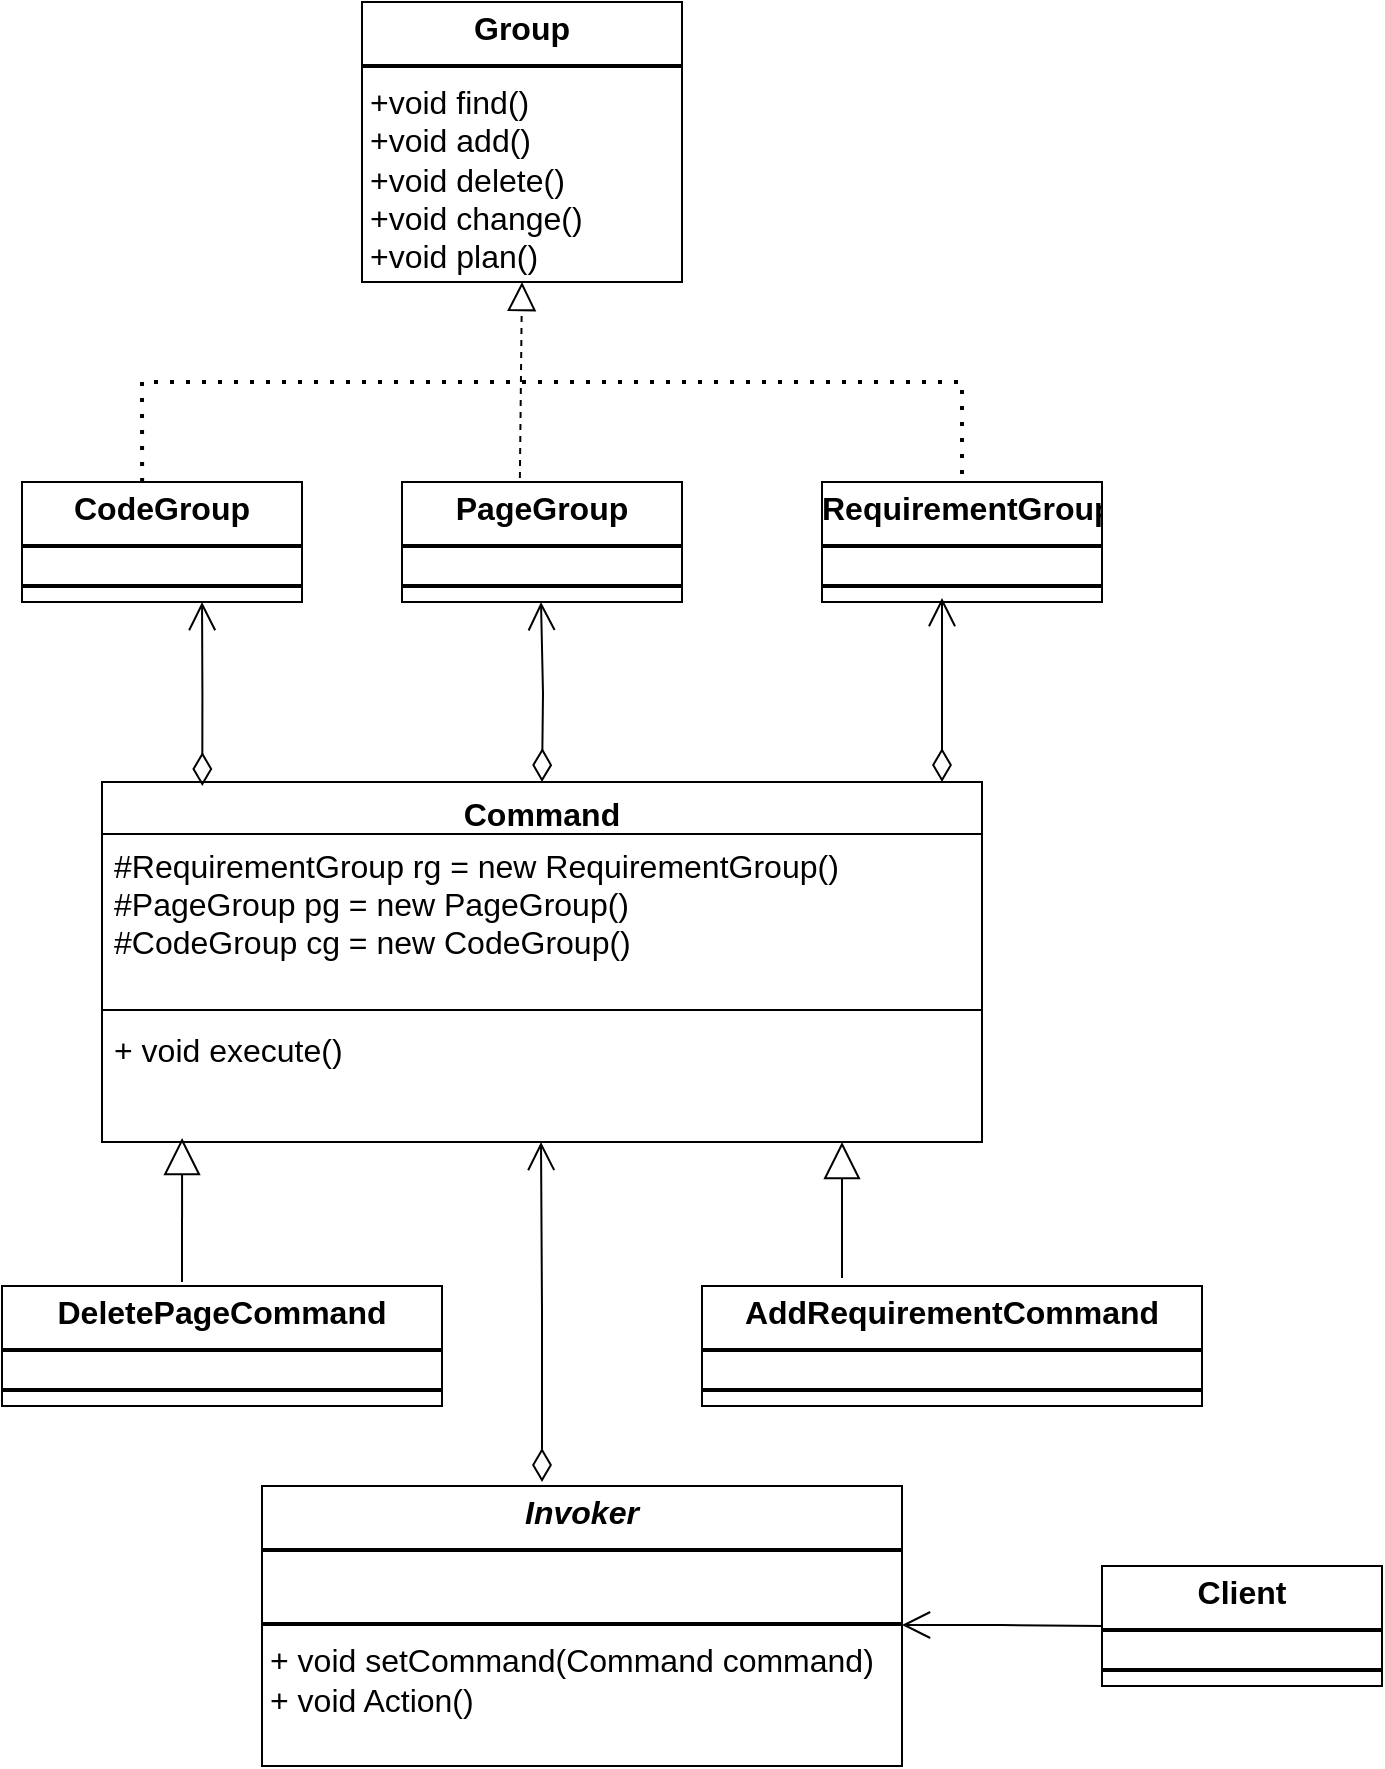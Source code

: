 <mxfile version="27.0.8">
  <diagram name="第 1 页" id="P8EEsrJK3e8hXRRDaYCc">
    <mxGraphModel dx="1426" dy="751" grid="1" gridSize="10" guides="1" tooltips="1" connect="1" arrows="1" fold="1" page="1" pageScale="1" pageWidth="827" pageHeight="1169" math="0" shadow="0">
      <root>
        <mxCell id="0" />
        <mxCell id="1" parent="0" />
        <mxCell id="PHqcP__lKWWybc7dYRD9-1" value="&lt;p style=&quot;margin:0px;margin-top:4px;text-align:center;&quot;&gt;&lt;b&gt;&lt;font style=&quot;vertical-align: inherit;&quot; class=&quot;notranslate fyzs-translate-target fyzs-translate-target-wrapper&quot;&gt;&lt;font style=&quot;vertical-align: inherit;&quot; class=&quot;notranslate fyzs-translate-target fyzs-translate-target-box&quot;&gt;&lt;font style=&quot;vertical-align: inherit;&quot; title=&quot;G&quot; class=&quot;notranslate fyzs-translate-target fyzs-translate-target-text&quot;&gt;Group&lt;/font&gt;&lt;/font&gt;&lt;/font&gt;&lt;/b&gt;&lt;/p&gt;&lt;hr style=&quot;border-style:solid;&quot;&gt;&lt;p style=&quot;margin:0px;margin-left:4px;&quot;&gt;&lt;font style=&quot;vertical-align: inherit;&quot; class=&quot;notranslate fyzs-translate-target fyzs-translate-target-wrapper&quot;&gt;&lt;font style=&quot;vertical-align: inherit;&quot; class=&quot;notranslate fyzs-translate-target fyzs-translate-target-box&quot;&gt;&lt;font style=&quot;vertical-align: inherit;&quot; title=&quot;+ field: Type&quot; class=&quot;notranslate fyzs-translate-target fyzs-translate-target-text&quot;&gt;+void find()&lt;/font&gt;&lt;/font&gt;&lt;/font&gt;&lt;/p&gt;&lt;p style=&quot;margin:0px;margin-left:4px;&quot;&gt;&lt;font style=&quot;vertical-align: inherit;&quot; class=&quot;notranslate fyzs-translate-target fyzs-translate-target-wrapper&quot;&gt;&lt;font style=&quot;vertical-align: inherit;&quot; class=&quot;notranslate fyzs-translate-target fyzs-translate-target-box&quot;&gt;&lt;font style=&quot;vertical-align: inherit;&quot; title=&quot;+ field: Type&quot; class=&quot;notranslate fyzs-translate-target fyzs-translate-target-text&quot;&gt;+void add()&lt;/font&gt;&lt;/font&gt;&lt;/font&gt;&lt;/p&gt;&lt;p style=&quot;margin:0px;margin-left:4px;&quot;&gt;&lt;font style=&quot;vertical-align: inherit;&quot; class=&quot;notranslate fyzs-translate-target fyzs-translate-target-wrapper&quot;&gt;&lt;font style=&quot;vertical-align: inherit;&quot; class=&quot;notranslate fyzs-translate-target fyzs-translate-target-box&quot;&gt;&lt;font style=&quot;vertical-align: inherit;&quot; title=&quot;+ field: Type&quot; class=&quot;notranslate fyzs-translate-target fyzs-translate-target-text&quot;&gt;+void delete()&lt;/font&gt;&lt;/font&gt;&lt;/font&gt;&lt;/p&gt;&lt;p style=&quot;margin:0px;margin-left:4px;&quot;&gt;&lt;font style=&quot;vertical-align: inherit;&quot; class=&quot;notranslate fyzs-translate-target fyzs-translate-target-wrapper&quot;&gt;&lt;font style=&quot;vertical-align: inherit;&quot; class=&quot;notranslate fyzs-translate-target fyzs-translate-target-box&quot;&gt;&lt;font style=&quot;vertical-align: inherit;&quot; title=&quot;+ field: Type&quot; class=&quot;notranslate fyzs-translate-target fyzs-translate-target-text&quot;&gt;+void change()&lt;/font&gt;&lt;/font&gt;&lt;/font&gt;&lt;/p&gt;&lt;p style=&quot;margin:0px;margin-left:4px;&quot;&gt;&lt;font style=&quot;vertical-align: inherit;&quot; class=&quot;notranslate fyzs-translate-target fyzs-translate-target-wrapper&quot;&gt;&lt;font style=&quot;vertical-align: inherit;&quot; class=&quot;notranslate fyzs-translate-target fyzs-translate-target-box&quot;&gt;&lt;font style=&quot;vertical-align: inherit;&quot; title=&quot;+ field: Type&quot; class=&quot;notranslate fyzs-translate-target fyzs-translate-target-text&quot;&gt;+void plan()&lt;/font&gt;&lt;/font&gt;&lt;/font&gt;&lt;/p&gt;&lt;p style=&quot;margin:0px;margin-left:4px;&quot;&gt;&lt;br&gt;&lt;/p&gt;" style="verticalAlign=top;align=left;overflow=fill;html=1;whiteSpace=wrap;fontSize=16;" vertex="1" parent="1">
          <mxGeometry x="270" y="30" width="160" height="140" as="geometry" />
        </mxCell>
        <mxCell id="PHqcP__lKWWybc7dYRD9-3" value="&lt;p style=&quot;margin:0px;margin-top:4px;text-align:center;&quot;&gt;&lt;b&gt;&lt;font style=&quot;vertical-align: inherit;&quot; class=&quot;notranslate fyzs-translate-target fyzs-translate-target-wrapper&quot;&gt;&lt;font style=&quot;vertical-align: inherit;&quot; class=&quot;notranslate fyzs-translate-target fyzs-translate-target-box&quot;&gt;&lt;font style=&quot;vertical-align: inherit;&quot; title=&quot;Class&quot; class=&quot;notranslate fyzs-translate-target fyzs-translate-target-text&quot;&gt;CodeGroup&lt;/font&gt;&lt;/font&gt;&lt;/font&gt;&lt;/b&gt;&lt;/p&gt;&lt;hr style=&quot;border-style:solid;&quot;&gt;&lt;div style=&quot;height:2px;&quot;&gt;&lt;/div&gt;&lt;hr style=&quot;border-style:solid;&quot;&gt;&lt;div style=&quot;height:2px;&quot;&gt;&lt;/div&gt;" style="verticalAlign=top;align=left;overflow=fill;html=1;whiteSpace=wrap;fontSize=16;" vertex="1" parent="1">
          <mxGeometry x="100" y="270" width="140" height="60" as="geometry" />
        </mxCell>
        <mxCell id="PHqcP__lKWWybc7dYRD9-4" value="&lt;p style=&quot;margin:0px;margin-top:4px;text-align:center;&quot;&gt;&lt;b&gt;&lt;font style=&quot;vertical-align: inherit;&quot; class=&quot;notranslate fyzs-translate-target fyzs-translate-target-wrapper&quot;&gt;&lt;font style=&quot;vertical-align: inherit;&quot; class=&quot;notranslate fyzs-translate-target fyzs-translate-target-box&quot;&gt;&lt;font style=&quot;vertical-align: inherit;&quot; title=&quot;Class&quot; class=&quot;notranslate fyzs-translate-target fyzs-translate-target-text&quot;&gt;PageGroup&lt;/font&gt;&lt;/font&gt;&lt;/font&gt;&lt;/b&gt;&lt;/p&gt;&lt;hr style=&quot;border-style:solid;&quot;&gt;&lt;div style=&quot;height:2px;&quot;&gt;&lt;/div&gt;&lt;hr style=&quot;border-style:solid;&quot;&gt;&lt;div style=&quot;height:2px;&quot;&gt;&lt;/div&gt;" style="verticalAlign=top;align=left;overflow=fill;html=1;whiteSpace=wrap;fontSize=16;" vertex="1" parent="1">
          <mxGeometry x="290" y="270" width="140" height="60" as="geometry" />
        </mxCell>
        <mxCell id="PHqcP__lKWWybc7dYRD9-5" value="&lt;p style=&quot;margin:0px;margin-top:4px;text-align:center;&quot;&gt;&lt;b&gt;&lt;font style=&quot;vertical-align: inherit;&quot; class=&quot;notranslate fyzs-translate-target fyzs-translate-target-wrapper&quot;&gt;&lt;font style=&quot;vertical-align: inherit;&quot; class=&quot;notranslate fyzs-translate-target fyzs-translate-target-box&quot;&gt;&lt;font style=&quot;vertical-align: inherit;&quot; title=&quot;Class&quot; class=&quot;notranslate fyzs-translate-target fyzs-translate-target-text&quot;&gt;RequirementGroup&lt;/font&gt;&lt;/font&gt;&lt;/font&gt;&lt;/b&gt;&lt;/p&gt;&lt;hr style=&quot;border-style:solid;&quot;&gt;&lt;div style=&quot;height:2px;&quot;&gt;&lt;/div&gt;&lt;hr style=&quot;border-style:solid;&quot;&gt;&lt;div style=&quot;height:2px;&quot;&gt;&lt;/div&gt;" style="verticalAlign=top;align=left;overflow=fill;html=1;whiteSpace=wrap;fontSize=16;" vertex="1" parent="1">
          <mxGeometry x="500" y="270" width="140" height="60" as="geometry" />
        </mxCell>
        <mxCell id="PHqcP__lKWWybc7dYRD9-6" value="" style="endArrow=block;dashed=1;endFill=0;endSize=12;html=1;rounded=0;entryX=0.5;entryY=1;entryDx=0;entryDy=0;exitX=0.421;exitY=-0.033;exitDx=0;exitDy=0;exitPerimeter=0;fontSize=16;" edge="1" parent="1" source="PHqcP__lKWWybc7dYRD9-4" target="PHqcP__lKWWybc7dYRD9-1">
          <mxGeometry width="160" relative="1" as="geometry">
            <mxPoint x="350" y="240" as="sourcePoint" />
            <mxPoint x="510" y="240" as="targetPoint" />
          </mxGeometry>
        </mxCell>
        <mxCell id="PHqcP__lKWWybc7dYRD9-8" value="" style="endArrow=none;dashed=1;html=1;dashPattern=1 3;strokeWidth=2;rounded=0;exitX=0.429;exitY=0;exitDx=0;exitDy=0;exitPerimeter=0;fontSize=16;" edge="1" parent="1" source="PHqcP__lKWWybc7dYRD9-3">
          <mxGeometry width="50" height="50" relative="1" as="geometry">
            <mxPoint x="170" y="250" as="sourcePoint" />
            <mxPoint x="350" y="220" as="targetPoint" />
            <Array as="points">
              <mxPoint x="160" y="220" />
            </Array>
          </mxGeometry>
        </mxCell>
        <mxCell id="PHqcP__lKWWybc7dYRD9-9" value="" style="endArrow=none;dashed=1;html=1;dashPattern=1 3;strokeWidth=2;rounded=0;entryX=0.5;entryY=0;entryDx=0;entryDy=0;fontSize=16;" edge="1" parent="1" target="PHqcP__lKWWybc7dYRD9-5">
          <mxGeometry width="50" height="50" relative="1" as="geometry">
            <mxPoint x="350" y="220" as="sourcePoint" />
            <mxPoint x="600" y="180" as="targetPoint" />
            <Array as="points">
              <mxPoint x="570" y="220" />
            </Array>
          </mxGeometry>
        </mxCell>
        <mxCell id="PHqcP__lKWWybc7dYRD9-10" value="&lt;font style=&quot;vertical-align: inherit;&quot; class=&quot;notranslate fyzs-translate-target fyzs-translate-target-wrapper&quot;&gt;&lt;font style=&quot;vertical-align: inherit;&quot; class=&quot;notranslate fyzs-translate-target fyzs-translate-target-box&quot;&gt;&lt;font style=&quot;vertical-align: inherit;&quot; title=&quot;Classname&quot; class=&quot;notranslate fyzs-translate-target fyzs-translate-target-text&quot;&gt;Command&lt;/font&gt;&lt;/font&gt;&lt;/font&gt;" style="swimlane;fontStyle=1;align=center;verticalAlign=top;childLayout=stackLayout;horizontal=1;startSize=26;horizontalStack=0;resizeParent=1;resizeParentMax=0;resizeLast=0;collapsible=1;marginBottom=0;whiteSpace=wrap;html=1;fontSize=16;" vertex="1" parent="1">
          <mxGeometry x="140" y="420" width="440" height="180" as="geometry" />
        </mxCell>
        <mxCell id="PHqcP__lKWWybc7dYRD9-11" value="&lt;font style=&quot;vertical-align: inherit;&quot; class=&quot;notranslate fyzs-translate-target fyzs-translate-target-wrapper&quot;&gt;&lt;font style=&quot;vertical-align: inherit;&quot; class=&quot;notranslate fyzs-translate-target fyzs-translate-target-box&quot;&gt;&lt;font style=&quot;vertical-align: inherit;&quot; title=&quot;#&quot; class=&quot;notranslate fyzs-translate-target fyzs-translate-target-text&quot;&gt;#RequirementGroup rg = new RequirementGroup()&lt;/font&gt;&lt;/font&gt;&lt;/font&gt;&lt;div&gt;&lt;font style=&quot;vertical-align: inherit;&quot; class=&quot;notranslate fyzs-translate-target fyzs-translate-target-wrapper&quot;&gt;&lt;font style=&quot;vertical-align: inherit;&quot; class=&quot;notranslate fyzs-translate-target fyzs-translate-target-box&quot;&gt;&lt;font style=&quot;vertical-align: inherit;&quot; title=&quot;#&quot; class=&quot;notranslate fyzs-translate-target fyzs-translate-target-text&quot;&gt;#PageGroup pg = new PageGroup()&lt;/font&gt;&lt;/font&gt;&lt;/font&gt;&lt;/div&gt;&lt;div&gt;&lt;font style=&quot;vertical-align: inherit;&quot; class=&quot;notranslate fyzs-translate-target fyzs-translate-target-wrapper&quot;&gt;&lt;font style=&quot;vertical-align: inherit;&quot; class=&quot;notranslate fyzs-translate-target fyzs-translate-target-box&quot;&gt;&lt;font style=&quot;vertical-align: inherit;&quot; title=&quot;#&quot; class=&quot;notranslate fyzs-translate-target fyzs-translate-target-text&quot;&gt;#CodeGroup cg = new CodeGroup()&lt;/font&gt;&lt;/font&gt;&lt;/font&gt;&lt;/div&gt;" style="text;strokeColor=none;fillColor=none;align=left;verticalAlign=top;spacingLeft=4;spacingRight=4;overflow=hidden;rotatable=0;points=[[0,0.5],[1,0.5]];portConstraint=eastwest;whiteSpace=wrap;html=1;fontSize=16;" vertex="1" parent="PHqcP__lKWWybc7dYRD9-10">
          <mxGeometry y="26" width="440" height="84" as="geometry" />
        </mxCell>
        <mxCell id="PHqcP__lKWWybc7dYRD9-12" value="" style="line;strokeWidth=1;fillColor=none;align=left;verticalAlign=middle;spacingTop=-1;spacingLeft=3;spacingRight=3;rotatable=0;labelPosition=right;points=[];portConstraint=eastwest;strokeColor=inherit;fontSize=16;" vertex="1" parent="PHqcP__lKWWybc7dYRD9-10">
          <mxGeometry y="110" width="440" height="8" as="geometry" />
        </mxCell>
        <mxCell id="PHqcP__lKWWybc7dYRD9-13" value="&lt;font style=&quot;vertical-align: inherit;&quot; class=&quot;notranslate fyzs-translate-target fyzs-translate-target-wrapper&quot;&gt;&lt;font style=&quot;vertical-align: inherit;&quot; class=&quot;notranslate fyzs-translate-target fyzs-translate-target-box&quot;&gt;&lt;font style=&quot;vertical-align: inherit;&quot; title=&quot;+ method(type): type&quot; class=&quot;notranslate fyzs-translate-target fyzs-translate-target-text&quot;&gt;+ void execute()&lt;/font&gt;&lt;/font&gt;&lt;/font&gt;" style="text;strokeColor=none;fillColor=none;align=left;verticalAlign=top;spacingLeft=4;spacingRight=4;overflow=hidden;rotatable=0;points=[[0,0.5],[1,0.5]];portConstraint=eastwest;whiteSpace=wrap;html=1;fontSize=16;" vertex="1" parent="PHqcP__lKWWybc7dYRD9-10">
          <mxGeometry y="118" width="440" height="62" as="geometry" />
        </mxCell>
        <mxCell id="PHqcP__lKWWybc7dYRD9-14" value="" style="endArrow=open;html=1;endSize=12;startArrow=diamondThin;startSize=14;startFill=0;edgeStyle=orthogonalEdgeStyle;align=left;verticalAlign=bottom;rounded=0;entryX=0.643;entryY=1;entryDx=0;entryDy=0;entryPerimeter=0;exitX=0.114;exitY=0.011;exitDx=0;exitDy=0;exitPerimeter=0;fontSize=16;" edge="1" parent="1" source="PHqcP__lKWWybc7dYRD9-10" target="PHqcP__lKWWybc7dYRD9-3">
          <mxGeometry x="-1" y="-10" relative="1" as="geometry">
            <mxPoint x="190" y="410" as="sourcePoint" />
            <mxPoint x="350" y="410" as="targetPoint" />
            <mxPoint x="-10" y="10" as="offset" />
          </mxGeometry>
        </mxCell>
        <mxCell id="PHqcP__lKWWybc7dYRD9-15" value="" style="endArrow=open;html=1;endSize=12;startArrow=diamondThin;startSize=14;startFill=0;edgeStyle=orthogonalEdgeStyle;align=left;verticalAlign=bottom;rounded=0;entryX=0.643;entryY=1;entryDx=0;entryDy=0;entryPerimeter=0;fontSize=16;" edge="1" parent="1">
          <mxGeometry x="-1" y="-10" relative="1" as="geometry">
            <mxPoint x="360" y="420" as="sourcePoint" />
            <mxPoint x="359.5" y="330" as="targetPoint" />
            <mxPoint x="-10" y="10" as="offset" />
          </mxGeometry>
        </mxCell>
        <mxCell id="PHqcP__lKWWybc7dYRD9-16" value="" style="endArrow=open;html=1;endSize=12;startArrow=diamondThin;startSize=14;startFill=0;edgeStyle=orthogonalEdgeStyle;align=left;verticalAlign=bottom;rounded=0;entryX=0.643;entryY=1;entryDx=0;entryDy=0;entryPerimeter=0;exitX=0.114;exitY=0.011;exitDx=0;exitDy=0;exitPerimeter=0;fontSize=16;" edge="1" parent="1">
          <mxGeometry x="-1" y="-10" relative="1" as="geometry">
            <mxPoint x="560" y="420" as="sourcePoint" />
            <mxPoint x="560" y="328" as="targetPoint" />
            <mxPoint x="-10" y="10" as="offset" />
          </mxGeometry>
        </mxCell>
        <mxCell id="PHqcP__lKWWybc7dYRD9-18" value="&lt;p style=&quot;margin:0px;margin-top:4px;text-align:center;&quot;&gt;&lt;b&gt;&lt;font style=&quot;vertical-align: inherit;&quot; class=&quot;notranslate fyzs-translate-target fyzs-translate-target-wrapper&quot;&gt;&lt;font style=&quot;vertical-align: inherit;&quot; class=&quot;notranslate fyzs-translate-target fyzs-translate-target-box&quot;&gt;&lt;font style=&quot;vertical-align: inherit;&quot; title=&quot;Class&quot; class=&quot;notranslate fyzs-translate-target fyzs-translate-target-text&quot;&gt;DeletePageCommand&lt;/font&gt;&lt;/font&gt;&lt;/font&gt;&lt;/b&gt;&lt;/p&gt;&lt;hr style=&quot;border-style:solid;&quot;&gt;&lt;div style=&quot;height:2px;&quot;&gt;&lt;/div&gt;&lt;hr style=&quot;border-style:solid;&quot;&gt;&lt;div style=&quot;height:2px;&quot;&gt;&lt;/div&gt;" style="verticalAlign=top;align=left;overflow=fill;html=1;whiteSpace=wrap;fontSize=16;" vertex="1" parent="1">
          <mxGeometry x="90" y="672" width="220" height="60" as="geometry" />
        </mxCell>
        <mxCell id="PHqcP__lKWWybc7dYRD9-19" value="" style="endArrow=block;endSize=16;endFill=0;html=1;rounded=0;entryX=0.091;entryY=0.968;entryDx=0;entryDy=0;entryPerimeter=0;fontSize=16;" edge="1" parent="1" target="PHqcP__lKWWybc7dYRD9-13">
          <mxGeometry width="160" relative="1" as="geometry">
            <mxPoint x="180" y="670" as="sourcePoint" />
            <mxPoint x="340" y="660" as="targetPoint" />
          </mxGeometry>
        </mxCell>
        <mxCell id="PHqcP__lKWWybc7dYRD9-20" value="&lt;p style=&quot;margin:0px;margin-top:4px;text-align:center;&quot;&gt;&lt;b&gt;&lt;font style=&quot;vertical-align: inherit;&quot; class=&quot;notranslate fyzs-translate-target fyzs-translate-target-wrapper&quot;&gt;&lt;font style=&quot;vertical-align: inherit;&quot; class=&quot;notranslate fyzs-translate-target fyzs-translate-target-box&quot;&gt;&lt;font style=&quot;vertical-align: inherit;&quot; title=&quot;Class&quot; class=&quot;notranslate fyzs-translate-target fyzs-translate-target-text&quot;&gt;AddRequirementCommand&lt;/font&gt;&lt;/font&gt;&lt;/font&gt;&lt;/b&gt;&lt;/p&gt;&lt;hr style=&quot;border-style:solid;&quot;&gt;&lt;div style=&quot;height:2px;&quot;&gt;&lt;/div&gt;&lt;hr style=&quot;border-style:solid;&quot;&gt;&lt;div style=&quot;height:2px;&quot;&gt;&lt;/div&gt;" style="verticalAlign=top;align=left;overflow=fill;html=1;whiteSpace=wrap;fontSize=16;" vertex="1" parent="1">
          <mxGeometry x="440" y="672" width="250" height="60" as="geometry" />
        </mxCell>
        <mxCell id="PHqcP__lKWWybc7dYRD9-21" value="" style="endArrow=block;endSize=16;endFill=0;html=1;rounded=0;entryX=0.091;entryY=0.968;entryDx=0;entryDy=0;entryPerimeter=0;fontSize=16;" edge="1" parent="1">
          <mxGeometry width="160" relative="1" as="geometry">
            <mxPoint x="510" y="668" as="sourcePoint" />
            <mxPoint x="510" y="600" as="targetPoint" />
          </mxGeometry>
        </mxCell>
        <mxCell id="PHqcP__lKWWybc7dYRD9-22" value="&lt;p style=&quot;margin:0px;margin-top:4px;text-align:center;&quot;&gt;&lt;i&gt;&lt;font style=&quot;vertical-align: inherit;&quot; class=&quot;notranslate fyzs-translate-target fyzs-translate-target-wrapper&quot;&gt;&lt;font style=&quot;vertical-align: inherit;&quot; class=&quot;notranslate fyzs-translate-target fyzs-translate-target-box&quot;&gt;&lt;font style=&quot;vertical-align: inherit;&quot; title=&quot;I&quot; class=&quot;notranslate fyzs-translate-target fyzs-translate-target-text&quot;&gt;&lt;b&gt;Invoker&lt;/b&gt;&lt;/font&gt;&lt;/font&gt;&lt;/font&gt;&lt;/i&gt;&lt;/p&gt;&lt;hr style=&quot;border-style:solid;&quot;&gt;&lt;p style=&quot;margin:0px;margin-left:4px;&quot;&gt;&lt;br&gt;&lt;/p&gt;&lt;hr style=&quot;border-style:solid;&quot;&gt;&lt;p style=&quot;margin:0px;margin-left:4px;&quot;&gt;&lt;font style=&quot;vertical-align: inherit;&quot; class=&quot;notranslate fyzs-translate-target fyzs-translate-target-wrapper&quot;&gt;&lt;font style=&quot;vertical-align: inherit;&quot; class=&quot;notranslate fyzs-translate-target fyzs-translate-target-box&quot;&gt;&lt;font style=&quot;vertical-align: inherit;&quot; title=&quot;+&quot; class=&quot;notranslate fyzs-translate-target fyzs-translate-target-text&quot;&gt;+ void setCommand(Command command)&lt;/font&gt;&lt;/font&gt;&lt;/font&gt;&lt;/p&gt;&lt;p style=&quot;margin:0px;margin-left:4px;&quot;&gt;&lt;font style=&quot;vertical-align: inherit;&quot; class=&quot;notranslate fyzs-translate-target fyzs-translate-target-wrapper&quot;&gt;&lt;font style=&quot;vertical-align: inherit;&quot; class=&quot;notranslate fyzs-translate-target fyzs-translate-target-box&quot;&gt;&lt;font style=&quot;vertical-align: inherit;&quot; title=&quot;+&quot; class=&quot;notranslate fyzs-translate-target fyzs-translate-target-text&quot;&gt;+ void Action()&lt;/font&gt;&lt;/font&gt;&lt;/font&gt;&lt;/p&gt;" style="verticalAlign=top;align=left;overflow=fill;html=1;whiteSpace=wrap;fontSize=16;" vertex="1" parent="1">
          <mxGeometry x="220" y="772" width="320" height="140" as="geometry" />
        </mxCell>
        <mxCell id="PHqcP__lKWWybc7dYRD9-24" value="&lt;p style=&quot;margin:0px;margin-top:4px;text-align:center;&quot;&gt;&lt;b&gt;&lt;font style=&quot;vertical-align: inherit;&quot; class=&quot;notranslate fyzs-translate-target fyzs-translate-target-wrapper&quot;&gt;&lt;font style=&quot;vertical-align: inherit;&quot; class=&quot;notranslate fyzs-translate-target fyzs-translate-target-box&quot;&gt;&lt;font style=&quot;vertical-align: inherit;&quot; title=&quot;C&quot; class=&quot;notranslate fyzs-translate-target fyzs-translate-target-text&quot;&gt;Client&lt;/font&gt;&lt;/font&gt;&lt;/font&gt;&lt;/b&gt;&lt;/p&gt;&lt;hr style=&quot;border-style:solid;&quot;&gt;&lt;div style=&quot;height:2px;&quot;&gt;&lt;/div&gt;&lt;hr style=&quot;border-style:solid;&quot;&gt;&lt;div style=&quot;height:2px;&quot;&gt;&lt;/div&gt;" style="verticalAlign=top;align=left;overflow=fill;html=1;whiteSpace=wrap;fontSize=16;" vertex="1" parent="1">
          <mxGeometry x="640" y="812" width="140" height="60" as="geometry" />
        </mxCell>
        <mxCell id="PHqcP__lKWWybc7dYRD9-25" value="" style="endArrow=open;endFill=1;endSize=12;html=1;rounded=0;exitX=0;exitY=0.5;exitDx=0;exitDy=0;fontSize=16;" edge="1" parent="1" source="PHqcP__lKWWybc7dYRD9-24">
          <mxGeometry width="160" relative="1" as="geometry">
            <mxPoint x="630" y="841.5" as="sourcePoint" />
            <mxPoint x="540" y="841.5" as="targetPoint" />
            <Array as="points">
              <mxPoint x="590" y="841.5" />
            </Array>
          </mxGeometry>
        </mxCell>
        <mxCell id="PHqcP__lKWWybc7dYRD9-26" value="" style="endArrow=open;html=1;endSize=12;startArrow=diamondThin;startSize=14;startFill=0;edgeStyle=orthogonalEdgeStyle;align=left;verticalAlign=bottom;rounded=0;fontSize=16;" edge="1" parent="1">
          <mxGeometry x="-1" y="-10" relative="1" as="geometry">
            <mxPoint x="360" y="770" as="sourcePoint" />
            <mxPoint x="359.5" y="600" as="targetPoint" />
            <mxPoint x="-10" y="10" as="offset" />
            <Array as="points">
              <mxPoint x="360" y="685" />
            </Array>
          </mxGeometry>
        </mxCell>
      </root>
    </mxGraphModel>
  </diagram>
</mxfile>
